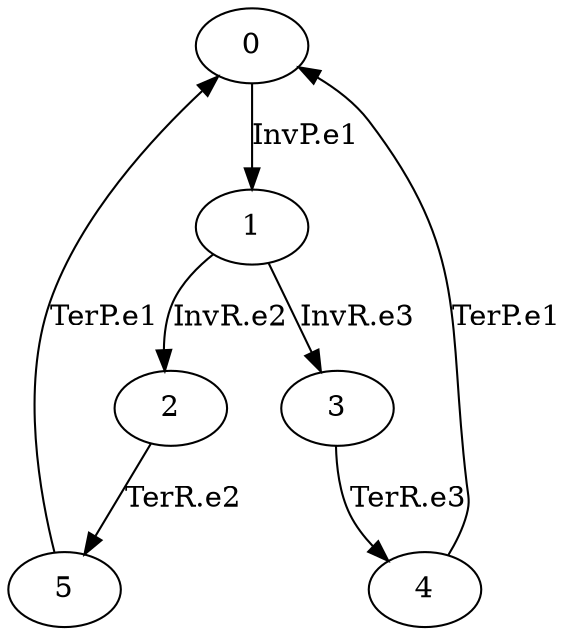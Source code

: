 digraph G {
  0 -> 1 [ label="InvP.e1" ];
  1 -> 2 [ label="InvR.e2" ];
  1 -> 3 [ label="InvR.e3" ];
  2 -> 5 [ label="TerR.e2" ];
  3 -> 4 [ label="TerR.e3" ];
  4 -> 0 [ label="TerP.e1" ];
  5 -> 0 [ label="TerP.e1" ];
}
